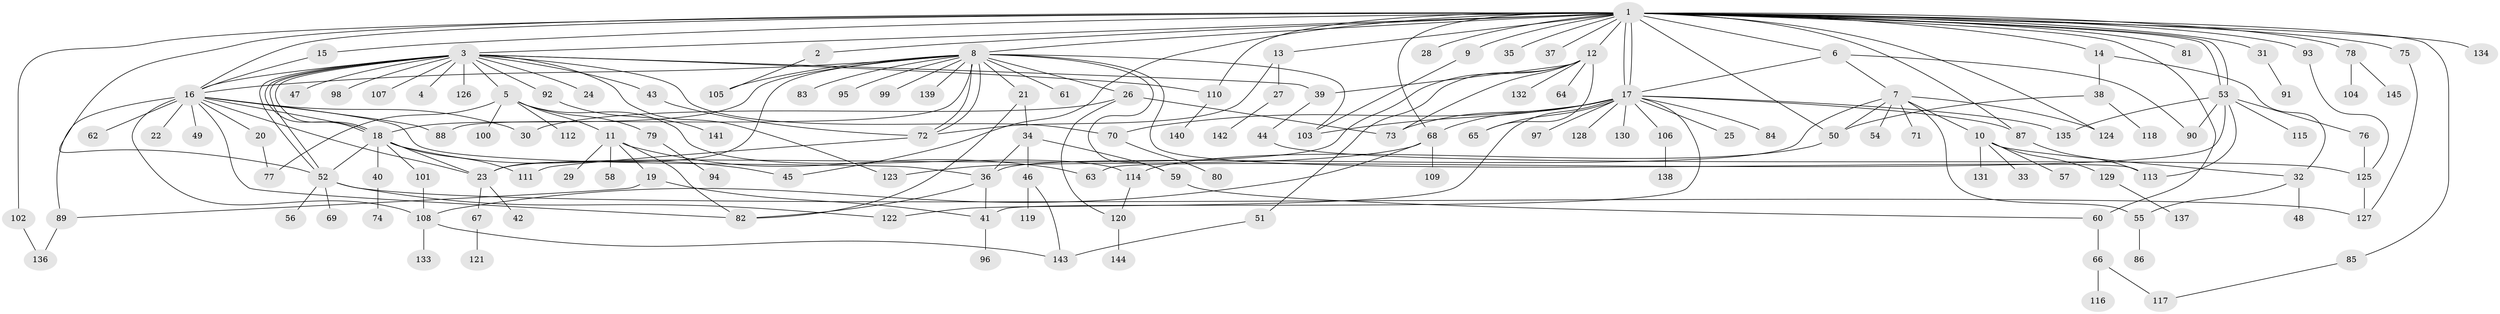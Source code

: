 // coarse degree distribution, {29: 0.0136986301369863, 2: 0.1780821917808219, 16: 0.0136986301369863, 1: 0.3287671232876712, 6: 0.0273972602739726, 4: 0.0958904109589041, 7: 0.0136986301369863, 8: 0.0273972602739726, 5: 0.1095890410958904, 12: 0.0136986301369863, 11: 0.0136986301369863, 3: 0.1506849315068493, 10: 0.0136986301369863}
// Generated by graph-tools (version 1.1) at 2025/50/03/04/25 22:50:21]
// undirected, 145 vertices, 212 edges
graph export_dot {
  node [color=gray90,style=filled];
  1;
  2;
  3;
  4;
  5;
  6;
  7;
  8;
  9;
  10;
  11;
  12;
  13;
  14;
  15;
  16;
  17;
  18;
  19;
  20;
  21;
  22;
  23;
  24;
  25;
  26;
  27;
  28;
  29;
  30;
  31;
  32;
  33;
  34;
  35;
  36;
  37;
  38;
  39;
  40;
  41;
  42;
  43;
  44;
  45;
  46;
  47;
  48;
  49;
  50;
  51;
  52;
  53;
  54;
  55;
  56;
  57;
  58;
  59;
  60;
  61;
  62;
  63;
  64;
  65;
  66;
  67;
  68;
  69;
  70;
  71;
  72;
  73;
  74;
  75;
  76;
  77;
  78;
  79;
  80;
  81;
  82;
  83;
  84;
  85;
  86;
  87;
  88;
  89;
  90;
  91;
  92;
  93;
  94;
  95;
  96;
  97;
  98;
  99;
  100;
  101;
  102;
  103;
  104;
  105;
  106;
  107;
  108;
  109;
  110;
  111;
  112;
  113;
  114;
  115;
  116;
  117;
  118;
  119;
  120;
  121;
  122;
  123;
  124;
  125;
  126;
  127;
  128;
  129;
  130;
  131;
  132;
  133;
  134;
  135;
  136;
  137;
  138;
  139;
  140;
  141;
  142;
  143;
  144;
  145;
  1 -- 2;
  1 -- 3;
  1 -- 6;
  1 -- 8;
  1 -- 9;
  1 -- 12;
  1 -- 13;
  1 -- 14;
  1 -- 15;
  1 -- 16;
  1 -- 17;
  1 -- 17;
  1 -- 28;
  1 -- 31;
  1 -- 35;
  1 -- 37;
  1 -- 45;
  1 -- 50;
  1 -- 52;
  1 -- 53;
  1 -- 53;
  1 -- 60;
  1 -- 68;
  1 -- 75;
  1 -- 78;
  1 -- 81;
  1 -- 85;
  1 -- 87;
  1 -- 93;
  1 -- 102;
  1 -- 110;
  1 -- 124;
  1 -- 134;
  2 -- 105;
  3 -- 4;
  3 -- 5;
  3 -- 16;
  3 -- 18;
  3 -- 18;
  3 -- 24;
  3 -- 39;
  3 -- 43;
  3 -- 47;
  3 -- 52;
  3 -- 52;
  3 -- 70;
  3 -- 92;
  3 -- 98;
  3 -- 107;
  3 -- 110;
  3 -- 123;
  3 -- 126;
  5 -- 11;
  5 -- 77;
  5 -- 79;
  5 -- 100;
  5 -- 112;
  5 -- 114;
  6 -- 7;
  6 -- 17;
  6 -- 90;
  7 -- 10;
  7 -- 36;
  7 -- 50;
  7 -- 54;
  7 -- 55;
  7 -- 71;
  7 -- 124;
  8 -- 16;
  8 -- 18;
  8 -- 21;
  8 -- 23;
  8 -- 26;
  8 -- 59;
  8 -- 61;
  8 -- 72;
  8 -- 72;
  8 -- 83;
  8 -- 88;
  8 -- 95;
  8 -- 99;
  8 -- 103;
  8 -- 105;
  8 -- 113;
  8 -- 139;
  9 -- 103;
  10 -- 32;
  10 -- 33;
  10 -- 57;
  10 -- 129;
  10 -- 131;
  11 -- 19;
  11 -- 29;
  11 -- 58;
  11 -- 63;
  11 -- 82;
  12 -- 23;
  12 -- 39;
  12 -- 51;
  12 -- 64;
  12 -- 65;
  12 -- 73;
  12 -- 132;
  13 -- 27;
  13 -- 72;
  14 -- 32;
  14 -- 38;
  15 -- 16;
  16 -- 18;
  16 -- 20;
  16 -- 22;
  16 -- 23;
  16 -- 30;
  16 -- 36;
  16 -- 49;
  16 -- 62;
  16 -- 82;
  16 -- 88;
  16 -- 89;
  16 -- 108;
  17 -- 25;
  17 -- 41;
  17 -- 65;
  17 -- 68;
  17 -- 70;
  17 -- 73;
  17 -- 84;
  17 -- 87;
  17 -- 97;
  17 -- 103;
  17 -- 106;
  17 -- 122;
  17 -- 128;
  17 -- 130;
  17 -- 135;
  18 -- 23;
  18 -- 40;
  18 -- 45;
  18 -- 52;
  18 -- 101;
  18 -- 111;
  19 -- 41;
  19 -- 89;
  20 -- 77;
  21 -- 34;
  21 -- 82;
  23 -- 42;
  23 -- 67;
  26 -- 30;
  26 -- 73;
  26 -- 120;
  27 -- 142;
  31 -- 91;
  32 -- 48;
  32 -- 55;
  34 -- 36;
  34 -- 46;
  34 -- 59;
  36 -- 41;
  36 -- 82;
  38 -- 50;
  38 -- 118;
  39 -- 44;
  40 -- 74;
  41 -- 96;
  43 -- 72;
  44 -- 125;
  46 -- 119;
  46 -- 143;
  50 -- 114;
  51 -- 143;
  52 -- 56;
  52 -- 69;
  52 -- 122;
  52 -- 127;
  53 -- 63;
  53 -- 76;
  53 -- 90;
  53 -- 113;
  53 -- 115;
  53 -- 135;
  55 -- 86;
  59 -- 60;
  60 -- 66;
  66 -- 116;
  66 -- 117;
  67 -- 121;
  68 -- 108;
  68 -- 109;
  68 -- 123;
  70 -- 80;
  72 -- 111;
  75 -- 127;
  76 -- 125;
  78 -- 104;
  78 -- 145;
  79 -- 94;
  85 -- 117;
  87 -- 113;
  89 -- 136;
  92 -- 141;
  93 -- 125;
  101 -- 108;
  102 -- 136;
  106 -- 138;
  108 -- 133;
  108 -- 143;
  110 -- 140;
  114 -- 120;
  120 -- 144;
  125 -- 127;
  129 -- 137;
}
